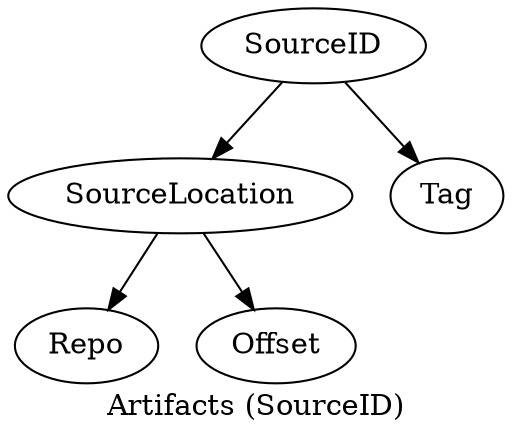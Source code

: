 digraph {
	label="Artifacts (SourceID)"
	SourceID -> SourceLocation
	SourceID -> Tag
	SourceLocation -> Repo
	SourceLocation -> Offset
}
